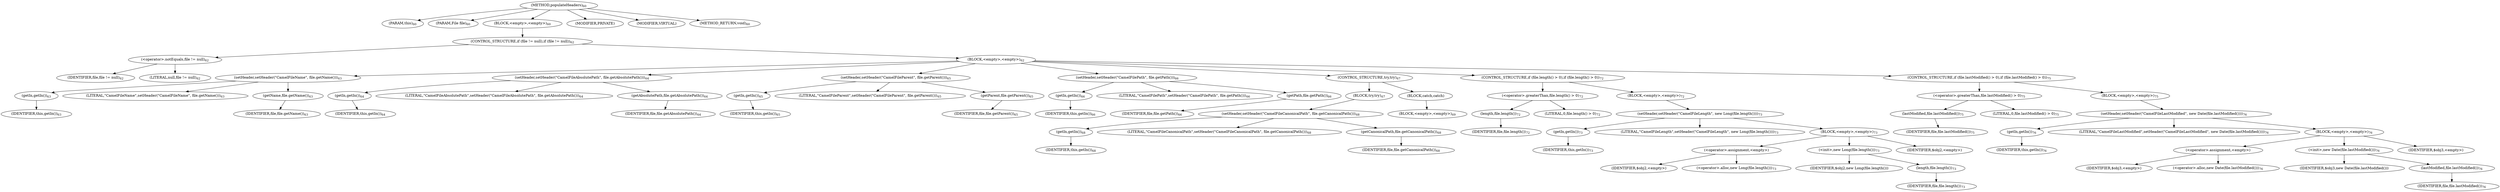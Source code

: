 digraph "populateHeaders" {  
"101" [label = <(METHOD,populateHeaders)<SUB>60</SUB>> ]
"19" [label = <(PARAM,this)<SUB>60</SUB>> ]
"102" [label = <(PARAM,File file)<SUB>60</SUB>> ]
"103" [label = <(BLOCK,&lt;empty&gt;,&lt;empty&gt;)<SUB>60</SUB>> ]
"104" [label = <(CONTROL_STRUCTURE,if (file != null),if (file != null))<SUB>62</SUB>> ]
"105" [label = <(&lt;operator&gt;.notEquals,file != null)<SUB>62</SUB>> ]
"106" [label = <(IDENTIFIER,file,file != null)<SUB>62</SUB>> ]
"107" [label = <(LITERAL,null,file != null)<SUB>62</SUB>> ]
"108" [label = <(BLOCK,&lt;empty&gt;,&lt;empty&gt;)<SUB>62</SUB>> ]
"109" [label = <(setHeader,setHeader(&quot;CamelFileName&quot;, file.getName()))<SUB>63</SUB>> ]
"110" [label = <(getIn,getIn())<SUB>63</SUB>> ]
"18" [label = <(IDENTIFIER,this,getIn())<SUB>63</SUB>> ]
"111" [label = <(LITERAL,&quot;CamelFileName&quot;,setHeader(&quot;CamelFileName&quot;, file.getName()))<SUB>63</SUB>> ]
"112" [label = <(getName,file.getName())<SUB>63</SUB>> ]
"113" [label = <(IDENTIFIER,file,file.getName())<SUB>63</SUB>> ]
"114" [label = <(setHeader,setHeader(&quot;CamelFileAbsolutePath&quot;, file.getAbsolutePath()))<SUB>64</SUB>> ]
"115" [label = <(getIn,getIn())<SUB>64</SUB>> ]
"20" [label = <(IDENTIFIER,this,getIn())<SUB>64</SUB>> ]
"116" [label = <(LITERAL,&quot;CamelFileAbsolutePath&quot;,setHeader(&quot;CamelFileAbsolutePath&quot;, file.getAbsolutePath()))<SUB>64</SUB>> ]
"117" [label = <(getAbsolutePath,file.getAbsolutePath())<SUB>64</SUB>> ]
"118" [label = <(IDENTIFIER,file,file.getAbsolutePath())<SUB>64</SUB>> ]
"119" [label = <(setHeader,setHeader(&quot;CamelFileParent&quot;, file.getParent()))<SUB>65</SUB>> ]
"120" [label = <(getIn,getIn())<SUB>65</SUB>> ]
"21" [label = <(IDENTIFIER,this,getIn())<SUB>65</SUB>> ]
"121" [label = <(LITERAL,&quot;CamelFileParent&quot;,setHeader(&quot;CamelFileParent&quot;, file.getParent()))<SUB>65</SUB>> ]
"122" [label = <(getParent,file.getParent())<SUB>65</SUB>> ]
"123" [label = <(IDENTIFIER,file,file.getParent())<SUB>65</SUB>> ]
"124" [label = <(setHeader,setHeader(&quot;CamelFilePath&quot;, file.getPath()))<SUB>66</SUB>> ]
"125" [label = <(getIn,getIn())<SUB>66</SUB>> ]
"22" [label = <(IDENTIFIER,this,getIn())<SUB>66</SUB>> ]
"126" [label = <(LITERAL,&quot;CamelFilePath&quot;,setHeader(&quot;CamelFilePath&quot;, file.getPath()))<SUB>66</SUB>> ]
"127" [label = <(getPath,file.getPath())<SUB>66</SUB>> ]
"128" [label = <(IDENTIFIER,file,file.getPath())<SUB>66</SUB>> ]
"129" [label = <(CONTROL_STRUCTURE,try,try)<SUB>67</SUB>> ]
"130" [label = <(BLOCK,try,try)<SUB>67</SUB>> ]
"131" [label = <(setHeader,setHeader(&quot;CamelFileCanonicalPath&quot;, file.getCanonicalPath()))<SUB>68</SUB>> ]
"132" [label = <(getIn,getIn())<SUB>68</SUB>> ]
"23" [label = <(IDENTIFIER,this,getIn())<SUB>68</SUB>> ]
"133" [label = <(LITERAL,&quot;CamelFileCanonicalPath&quot;,setHeader(&quot;CamelFileCanonicalPath&quot;, file.getCanonicalPath()))<SUB>68</SUB>> ]
"134" [label = <(getCanonicalPath,file.getCanonicalPath())<SUB>68</SUB>> ]
"135" [label = <(IDENTIFIER,file,file.getCanonicalPath())<SUB>68</SUB>> ]
"136" [label = <(BLOCK,catch,catch)> ]
"137" [label = <(BLOCK,&lt;empty&gt;,&lt;empty&gt;)<SUB>69</SUB>> ]
"138" [label = <(CONTROL_STRUCTURE,if (file.length() &gt; 0),if (file.length() &gt; 0))<SUB>72</SUB>> ]
"139" [label = <(&lt;operator&gt;.greaterThan,file.length() &gt; 0)<SUB>72</SUB>> ]
"140" [label = <(length,file.length())<SUB>72</SUB>> ]
"141" [label = <(IDENTIFIER,file,file.length())<SUB>72</SUB>> ]
"142" [label = <(LITERAL,0,file.length() &gt; 0)<SUB>72</SUB>> ]
"143" [label = <(BLOCK,&lt;empty&gt;,&lt;empty&gt;)<SUB>72</SUB>> ]
"144" [label = <(setHeader,setHeader(&quot;CamelFileLength&quot;, new Long(file.length())))<SUB>73</SUB>> ]
"145" [label = <(getIn,getIn())<SUB>73</SUB>> ]
"24" [label = <(IDENTIFIER,this,getIn())<SUB>73</SUB>> ]
"146" [label = <(LITERAL,&quot;CamelFileLength&quot;,setHeader(&quot;CamelFileLength&quot;, new Long(file.length())))<SUB>73</SUB>> ]
"147" [label = <(BLOCK,&lt;empty&gt;,&lt;empty&gt;)<SUB>73</SUB>> ]
"148" [label = <(&lt;operator&gt;.assignment,&lt;empty&gt;)> ]
"149" [label = <(IDENTIFIER,$obj2,&lt;empty&gt;)> ]
"150" [label = <(&lt;operator&gt;.alloc,new Long(file.length()))<SUB>73</SUB>> ]
"151" [label = <(&lt;init&gt;,new Long(file.length()))<SUB>73</SUB>> ]
"152" [label = <(IDENTIFIER,$obj2,new Long(file.length()))> ]
"153" [label = <(length,file.length())<SUB>73</SUB>> ]
"154" [label = <(IDENTIFIER,file,file.length())<SUB>73</SUB>> ]
"155" [label = <(IDENTIFIER,$obj2,&lt;empty&gt;)> ]
"156" [label = <(CONTROL_STRUCTURE,if (file.lastModified() &gt; 0),if (file.lastModified() &gt; 0))<SUB>75</SUB>> ]
"157" [label = <(&lt;operator&gt;.greaterThan,file.lastModified() &gt; 0)<SUB>75</SUB>> ]
"158" [label = <(lastModified,file.lastModified())<SUB>75</SUB>> ]
"159" [label = <(IDENTIFIER,file,file.lastModified())<SUB>75</SUB>> ]
"160" [label = <(LITERAL,0,file.lastModified() &gt; 0)<SUB>75</SUB>> ]
"161" [label = <(BLOCK,&lt;empty&gt;,&lt;empty&gt;)<SUB>75</SUB>> ]
"162" [label = <(setHeader,setHeader(&quot;CamelFileLastModified&quot;, new Date(file.lastModified())))<SUB>76</SUB>> ]
"163" [label = <(getIn,getIn())<SUB>76</SUB>> ]
"25" [label = <(IDENTIFIER,this,getIn())<SUB>76</SUB>> ]
"164" [label = <(LITERAL,&quot;CamelFileLastModified&quot;,setHeader(&quot;CamelFileLastModified&quot;, new Date(file.lastModified())))<SUB>76</SUB>> ]
"165" [label = <(BLOCK,&lt;empty&gt;,&lt;empty&gt;)<SUB>76</SUB>> ]
"166" [label = <(&lt;operator&gt;.assignment,&lt;empty&gt;)> ]
"167" [label = <(IDENTIFIER,$obj3,&lt;empty&gt;)> ]
"168" [label = <(&lt;operator&gt;.alloc,new Date(file.lastModified()))<SUB>76</SUB>> ]
"169" [label = <(&lt;init&gt;,new Date(file.lastModified()))<SUB>76</SUB>> ]
"170" [label = <(IDENTIFIER,$obj3,new Date(file.lastModified()))> ]
"171" [label = <(lastModified,file.lastModified())<SUB>76</SUB>> ]
"172" [label = <(IDENTIFIER,file,file.lastModified())<SUB>76</SUB>> ]
"173" [label = <(IDENTIFIER,$obj3,&lt;empty&gt;)> ]
"174" [label = <(MODIFIER,PRIVATE)> ]
"175" [label = <(MODIFIER,VIRTUAL)> ]
"176" [label = <(METHOD_RETURN,void)<SUB>60</SUB>> ]
  "101" -> "19" 
  "101" -> "102" 
  "101" -> "103" 
  "101" -> "174" 
  "101" -> "175" 
  "101" -> "176" 
  "103" -> "104" 
  "104" -> "105" 
  "104" -> "108" 
  "105" -> "106" 
  "105" -> "107" 
  "108" -> "109" 
  "108" -> "114" 
  "108" -> "119" 
  "108" -> "124" 
  "108" -> "129" 
  "108" -> "138" 
  "108" -> "156" 
  "109" -> "110" 
  "109" -> "111" 
  "109" -> "112" 
  "110" -> "18" 
  "112" -> "113" 
  "114" -> "115" 
  "114" -> "116" 
  "114" -> "117" 
  "115" -> "20" 
  "117" -> "118" 
  "119" -> "120" 
  "119" -> "121" 
  "119" -> "122" 
  "120" -> "21" 
  "122" -> "123" 
  "124" -> "125" 
  "124" -> "126" 
  "124" -> "127" 
  "125" -> "22" 
  "127" -> "128" 
  "129" -> "130" 
  "129" -> "136" 
  "130" -> "131" 
  "131" -> "132" 
  "131" -> "133" 
  "131" -> "134" 
  "132" -> "23" 
  "134" -> "135" 
  "136" -> "137" 
  "138" -> "139" 
  "138" -> "143" 
  "139" -> "140" 
  "139" -> "142" 
  "140" -> "141" 
  "143" -> "144" 
  "144" -> "145" 
  "144" -> "146" 
  "144" -> "147" 
  "145" -> "24" 
  "147" -> "148" 
  "147" -> "151" 
  "147" -> "155" 
  "148" -> "149" 
  "148" -> "150" 
  "151" -> "152" 
  "151" -> "153" 
  "153" -> "154" 
  "156" -> "157" 
  "156" -> "161" 
  "157" -> "158" 
  "157" -> "160" 
  "158" -> "159" 
  "161" -> "162" 
  "162" -> "163" 
  "162" -> "164" 
  "162" -> "165" 
  "163" -> "25" 
  "165" -> "166" 
  "165" -> "169" 
  "165" -> "173" 
  "166" -> "167" 
  "166" -> "168" 
  "169" -> "170" 
  "169" -> "171" 
  "171" -> "172" 
}
